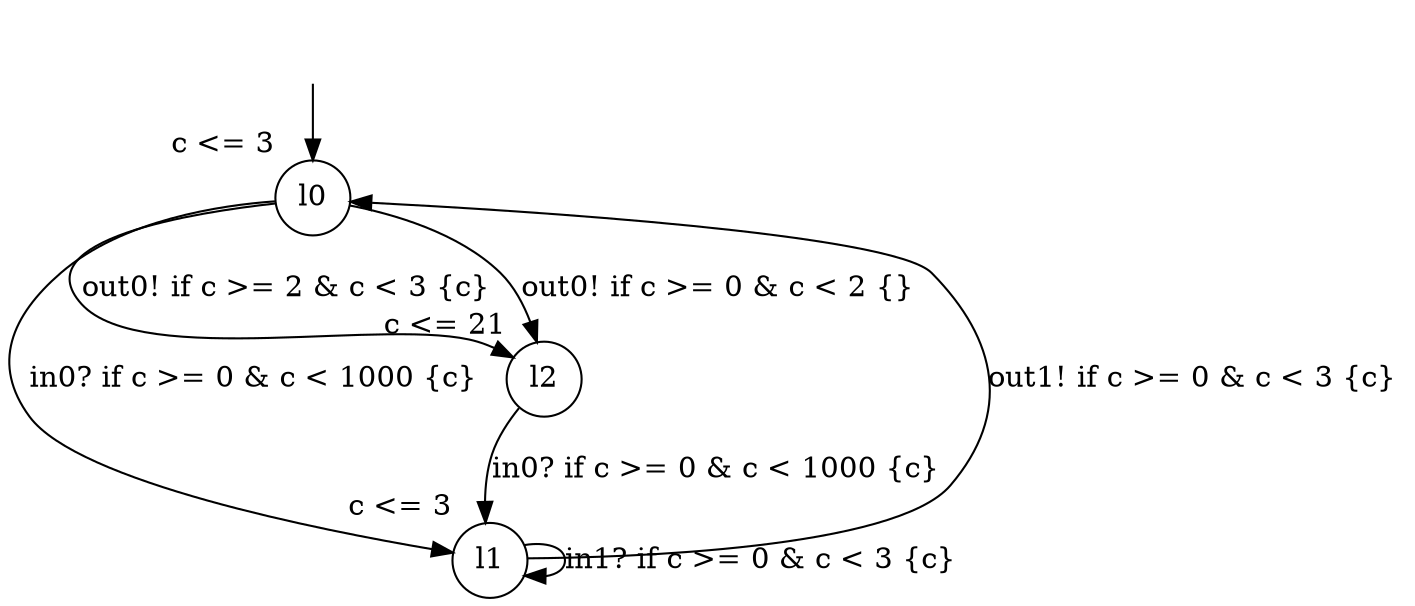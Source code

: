 digraph g {
__start0 [label="" shape="none"];
l0 [shape="circle" margin=0 label="l0", xlabel="c <= 3"];
l1 [shape="circle" margin=0 label="l1", xlabel="c <= 3"];
l2 [shape="circle" margin=0 label="l2", xlabel="c <= 21"];
l0 -> l1 [label="in0? if c >= 0 & c < 1000 {c} "];
l0 -> l2 [label="out0! if c >= 2 & c < 3 {c} "];
l0 -> l2 [label="out0! if c >= 0 & c < 2 {} "];
l1 -> l1 [label="in1? if c >= 0 & c < 3 {c} "];
l1 -> l0 [label="out1! if c >= 0 & c < 3 {c} "];
l2 -> l1 [label="in0? if c >= 0 & c < 1000 {c} "];
__start0 -> l0;
}
